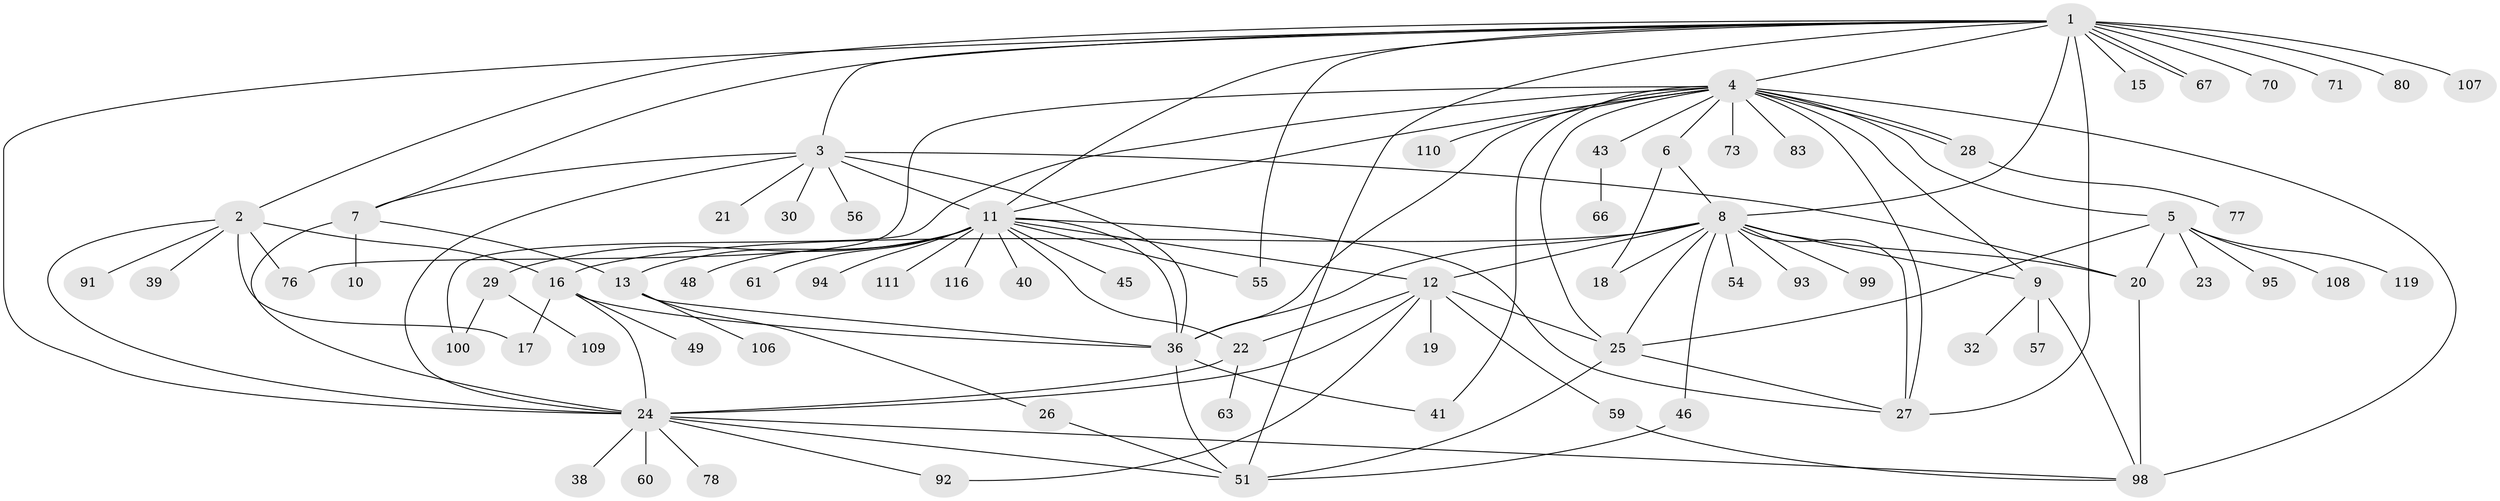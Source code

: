 // original degree distribution, {19: 0.016, 7: 0.032, 9: 0.016, 3: 0.072, 5: 0.024, 14: 0.008, 8: 0.016, 1: 0.504, 17: 0.008, 10: 0.016, 2: 0.184, 4: 0.104}
// Generated by graph-tools (version 1.1) at 2025/18/03/04/25 18:18:18]
// undirected, 75 vertices, 121 edges
graph export_dot {
graph [start="1"]
  node [color=gray90,style=filled];
  1;
  2;
  3;
  4;
  5;
  6;
  7;
  8 [super="+81+53"];
  9 [super="+58+14"];
  10;
  11;
  12;
  13;
  15;
  16 [super="+124+114"];
  17 [super="+88"];
  18 [super="+37"];
  19 [super="+68"];
  20 [super="+113+65"];
  21;
  22 [super="+47"];
  23;
  24 [super="+35"];
  25 [super="+105+97+44+79"];
  26;
  27 [super="+31+33+82+89+121+90"];
  28 [super="+62"];
  29;
  30;
  32 [super="+117+34"];
  36 [super="+42+74"];
  38;
  39;
  40;
  41;
  43 [super="+102+64"];
  45;
  46 [super="+85"];
  48;
  49;
  51 [super="+103"];
  54;
  55 [super="+96"];
  56 [super="+84"];
  57;
  59 [super="+120"];
  60;
  61;
  63;
  66;
  67;
  70;
  71;
  73;
  76;
  77;
  78;
  80;
  83;
  91;
  92 [super="+104"];
  93;
  94;
  95;
  98 [super="+112"];
  99;
  100;
  106;
  107;
  108;
  109;
  110;
  111;
  116;
  119;
  1 -- 2;
  1 -- 3;
  1 -- 4;
  1 -- 7;
  1 -- 8;
  1 -- 11;
  1 -- 15;
  1 -- 27 [weight=2];
  1 -- 51;
  1 -- 55;
  1 -- 67;
  1 -- 67;
  1 -- 70;
  1 -- 71;
  1 -- 80;
  1 -- 107;
  1 -- 24;
  2 -- 16;
  2 -- 39;
  2 -- 76;
  2 -- 91;
  2 -- 17;
  2 -- 24;
  3 -- 7;
  3 -- 11;
  3 -- 20;
  3 -- 21;
  3 -- 30;
  3 -- 56;
  3 -- 36;
  3 -- 24;
  4 -- 5;
  4 -- 6;
  4 -- 9;
  4 -- 11;
  4 -- 28;
  4 -- 28;
  4 -- 36;
  4 -- 41;
  4 -- 43;
  4 -- 73;
  4 -- 76;
  4 -- 83;
  4 -- 98 [weight=2];
  4 -- 100;
  4 -- 110;
  4 -- 25;
  4 -- 27;
  5 -- 23;
  5 -- 95;
  5 -- 108;
  5 -- 119;
  5 -- 20;
  5 -- 25;
  6 -- 8;
  6 -- 18;
  7 -- 10;
  7 -- 13;
  7 -- 24;
  8 -- 9;
  8 -- 12;
  8 -- 18;
  8 -- 25;
  8 -- 27;
  8 -- 46;
  8 -- 54;
  8 -- 93;
  8 -- 99;
  8 -- 36;
  8 -- 16;
  8 -- 20;
  9 -- 32;
  9 -- 57;
  9 -- 98;
  11 -- 12;
  11 -- 13;
  11 -- 22;
  11 -- 27;
  11 -- 29;
  11 -- 36;
  11 -- 40;
  11 -- 45;
  11 -- 48;
  11 -- 61;
  11 -- 94;
  11 -- 111;
  11 -- 116;
  11 -- 55;
  12 -- 19;
  12 -- 59;
  12 -- 92;
  12 -- 25;
  12 -- 22;
  12 -- 24;
  13 -- 26;
  13 -- 106;
  13 -- 36;
  16 -- 17;
  16 -- 24 [weight=2];
  16 -- 49;
  16 -- 36 [weight=2];
  20 -- 98;
  22 -- 63;
  22 -- 24;
  24 -- 92;
  24 -- 51;
  24 -- 98;
  24 -- 38;
  24 -- 78;
  24 -- 60;
  25 -- 27;
  25 -- 51;
  26 -- 51;
  28 -- 77;
  29 -- 100;
  29 -- 109;
  36 -- 51;
  36 -- 41;
  43 -- 66;
  46 -- 51;
  59 -- 98;
}
